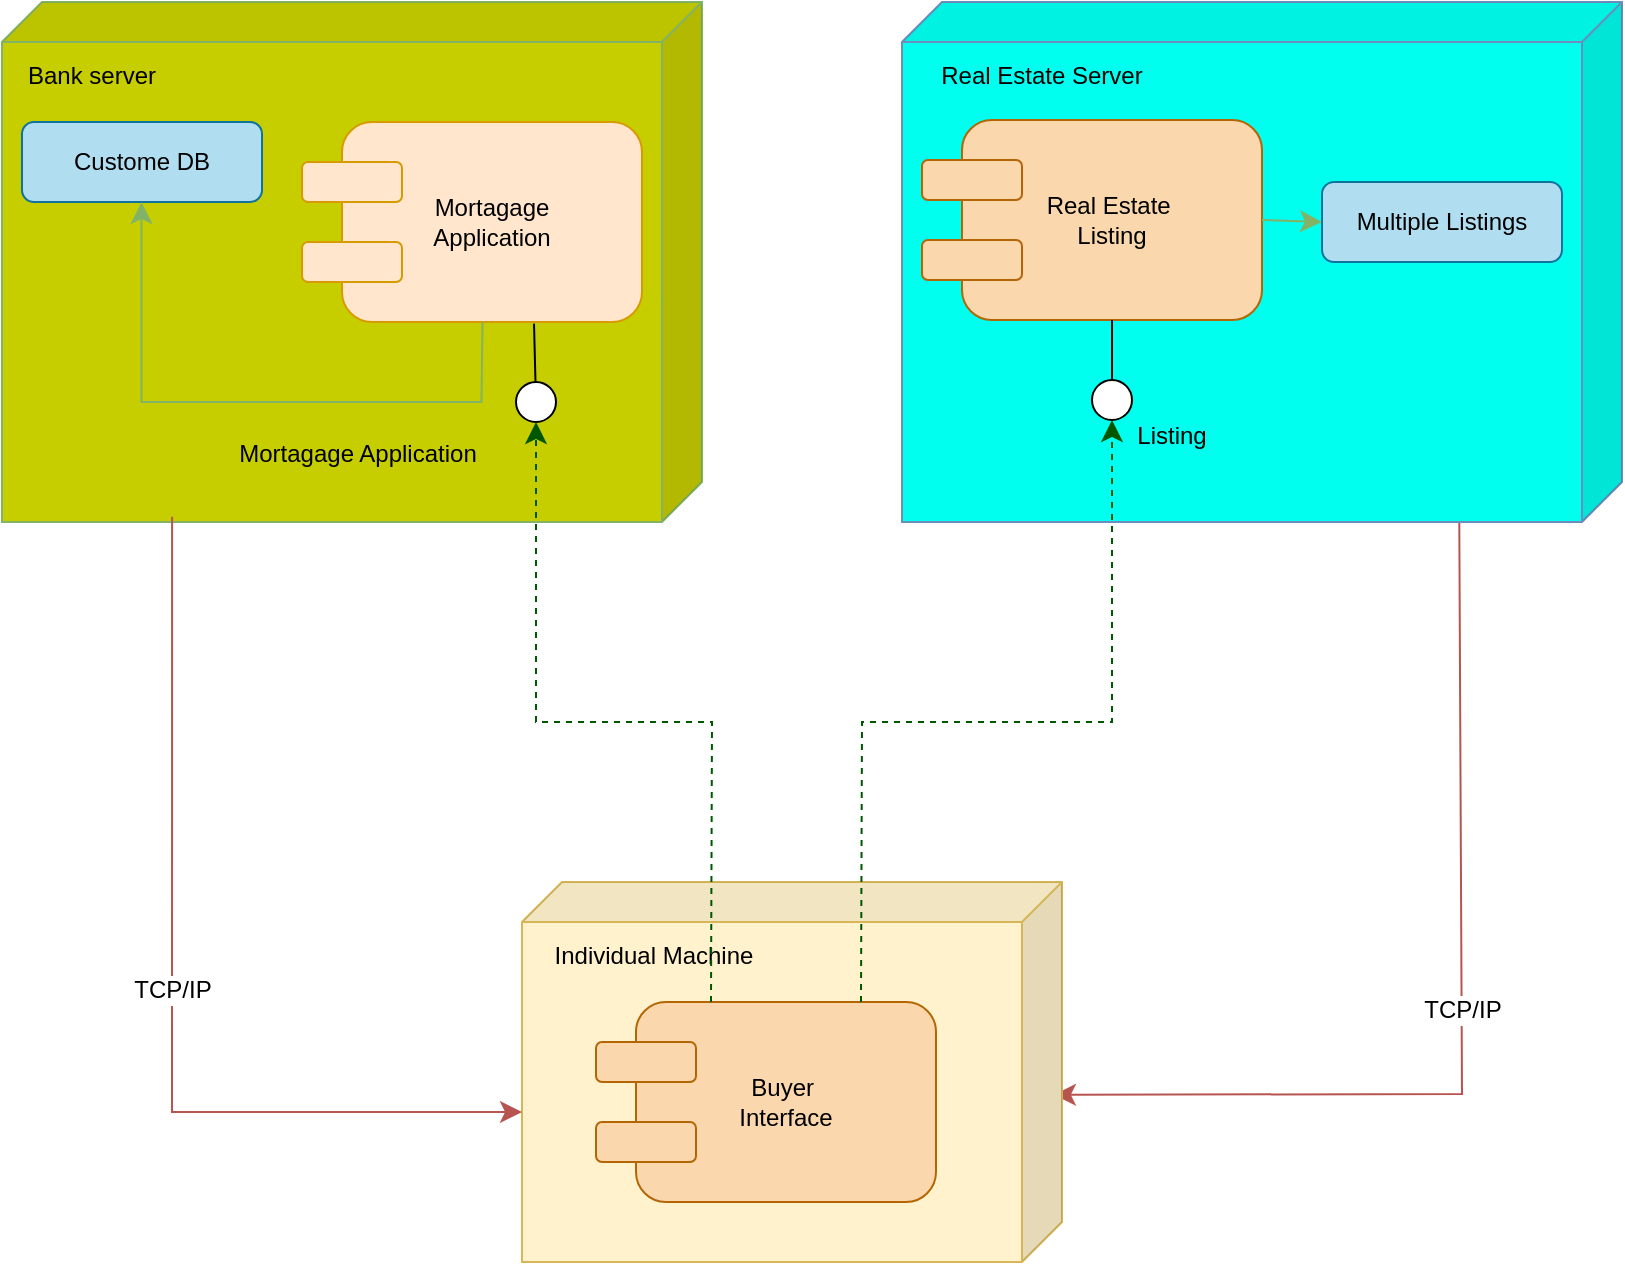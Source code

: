 <mxfile version="24.8.0">
  <diagram name="Pàgina-1" id="MEiirFPaPkVt4ob9OPDf">
    <mxGraphModel grid="1" page="1" gridSize="10" guides="1" tooltips="1" connect="1" arrows="1" fold="1" pageScale="1" pageWidth="827" pageHeight="1169" math="0" shadow="0">
      <root>
        <mxCell id="0" />
        <mxCell id="1" parent="0" />
        <mxCell id="Ml6cNZUiSg_ovP3KAlp7-1" value="" style="endArrow=classic;html=1;rounded=0;fontSize=12;startSize=8;endSize=8;exitX=0.226;exitY=0.993;exitDx=0;exitDy=0;exitPerimeter=0;entryX=0.015;entryY=0.56;entryDx=0;entryDy=0;entryPerimeter=0;fillColor=#f8cecc;strokeColor=#b85450;" edge="1" parent="1" source="Ml6cNZUiSg_ovP3KAlp7-11" target="Ml6cNZUiSg_ovP3KAlp7-20">
          <mxGeometry relative="1" as="geometry">
            <mxPoint x="760" y="530" as="sourcePoint" />
            <mxPoint x="860" y="530" as="targetPoint" />
            <Array as="points">
              <mxPoint x="760" y="636" />
            </Array>
          </mxGeometry>
        </mxCell>
        <mxCell id="Ml6cNZUiSg_ovP3KAlp7-2" value="TCP/IP" style="edgeLabel;resizable=0;html=1;fontSize=12;;align=center;verticalAlign=middle;" connectable="0" vertex="1" parent="Ml6cNZUiSg_ovP3KAlp7-1">
          <mxGeometry relative="1" as="geometry" />
        </mxCell>
        <mxCell id="Ml6cNZUiSg_ovP3KAlp7-3" value="" style="shape=cube;whiteSpace=wrap;html=1;boundedLbl=1;backgroundOutline=1;darkOpacity=0.05;darkOpacity2=0.1;direction=east;flipH=1;fillColor=#c6ce00;strokeColor=#82b366;" vertex="1" parent="1">
          <mxGeometry x="30" y="90" width="350" height="260" as="geometry" />
        </mxCell>
        <mxCell id="Ml6cNZUiSg_ovP3KAlp7-4" value="&lt;span style=&quot;font-size: 12px;&quot;&gt;Bank server&lt;/span&gt;" style="text;html=1;align=center;verticalAlign=middle;whiteSpace=wrap;rounded=0;fontSize=16;" vertex="1" parent="1">
          <mxGeometry x="40" y="110" width="70" height="30" as="geometry" />
        </mxCell>
        <mxCell id="Ml6cNZUiSg_ovP3KAlp7-5" value="Custome DB" style="rounded=1;whiteSpace=wrap;html=1;fillColor=#b1ddf0;strokeColor=#10739e;" vertex="1" parent="1">
          <mxGeometry x="40" y="150" width="120" height="40" as="geometry" />
        </mxCell>
        <mxCell id="Ml6cNZUiSg_ovP3KAlp7-6" value="Mortagage&lt;div&gt;Application&lt;/div&gt;" style="rounded=1;whiteSpace=wrap;html=1;fillColor=#ffe6cc;strokeColor=#d79b00;" vertex="1" parent="1">
          <mxGeometry x="200" y="150" width="150" height="100" as="geometry" />
        </mxCell>
        <mxCell id="Ml6cNZUiSg_ovP3KAlp7-7" value="" style="rounded=1;whiteSpace=wrap;html=1;fillColor=#ffe6cc;strokeColor=#d79b00;" vertex="1" parent="1">
          <mxGeometry x="180" y="170" width="50" height="20" as="geometry" />
        </mxCell>
        <mxCell id="Ml6cNZUiSg_ovP3KAlp7-8" value="" style="rounded=1;whiteSpace=wrap;html=1;fillColor=#ffe6cc;strokeColor=#d79b00;" vertex="1" parent="1">
          <mxGeometry x="180" y="210" width="50" height="20" as="geometry" />
        </mxCell>
        <mxCell id="Ml6cNZUiSg_ovP3KAlp7-9" value="" style="endArrow=classic;html=1;rounded=0;fontSize=12;startSize=8;endSize=8;entryX=0.5;entryY=1;entryDx=0;entryDy=0;exitX=0.25;exitY=1;exitDx=0;exitDy=0;fillColor=#d5e8d4;strokeColor=#82b366;gradientColor=#97d077;" edge="1" parent="1">
          <mxGeometry width="50" height="50" relative="1" as="geometry">
            <mxPoint x="270.25" y="250" as="sourcePoint" />
            <mxPoint x="99.75" y="190" as="targetPoint" />
            <Array as="points">
              <mxPoint x="269.75" y="290" />
              <mxPoint x="99.75" y="290" />
            </Array>
          </mxGeometry>
        </mxCell>
        <mxCell id="Ml6cNZUiSg_ovP3KAlp7-10" value="" style="ellipse;whiteSpace=wrap;html=1;aspect=fixed;strokeWidth=1;" vertex="1" parent="1">
          <mxGeometry x="287" y="280" width="20" height="20" as="geometry" />
        </mxCell>
        <mxCell id="Ml6cNZUiSg_ovP3KAlp7-11" value="" style="shape=cube;whiteSpace=wrap;html=1;boundedLbl=1;backgroundOutline=1;darkOpacity=0.05;darkOpacity2=0.1;direction=east;flipH=1;fillColor=#00ffee;strokeColor=#6c8ebf;" vertex="1" parent="1">
          <mxGeometry x="480" y="90" width="360" height="260" as="geometry" />
        </mxCell>
        <mxCell id="Ml6cNZUiSg_ovP3KAlp7-12" value="&lt;span style=&quot;font-size: 12px;&quot;&gt;Real Estate Server&lt;/span&gt;" style="text;html=1;align=center;verticalAlign=middle;whiteSpace=wrap;rounded=0;fontSize=16;" vertex="1" parent="1">
          <mxGeometry x="490" y="110" width="120" height="30" as="geometry" />
        </mxCell>
        <mxCell id="Ml6cNZUiSg_ovP3KAlp7-13" value="Multiple Listings" style="rounded=1;whiteSpace=wrap;html=1;fillColor=#b1ddf0;strokeColor=#10739e;" vertex="1" parent="1">
          <mxGeometry x="690" y="180" width="120" height="40" as="geometry" />
        </mxCell>
        <mxCell id="Ml6cNZUiSg_ovP3KAlp7-14" value="Real Estate&amp;nbsp;&lt;div&gt;Listing&lt;/div&gt;" style="rounded=1;whiteSpace=wrap;html=1;fillColor=#fad7ac;strokeColor=#b46504;" vertex="1" parent="1">
          <mxGeometry x="510" y="149" width="150" height="100" as="geometry" />
        </mxCell>
        <mxCell id="Ml6cNZUiSg_ovP3KAlp7-15" value="" style="rounded=1;whiteSpace=wrap;html=1;fillColor=#fad7ac;strokeColor=#b46504;" vertex="1" parent="1">
          <mxGeometry x="490" y="169" width="50" height="20" as="geometry" />
        </mxCell>
        <mxCell id="Ml6cNZUiSg_ovP3KAlp7-16" value="" style="rounded=1;whiteSpace=wrap;html=1;fillColor=#fad7ac;strokeColor=#b46504;" vertex="1" parent="1">
          <mxGeometry x="490" y="209" width="50" height="20" as="geometry" />
        </mxCell>
        <mxCell id="Ml6cNZUiSg_ovP3KAlp7-17" value="" style="endArrow=none;html=1;rounded=0;fontSize=12;startSize=8;endSize=8;curved=1;" edge="1" parent="1">
          <mxGeometry width="50" height="50" relative="1" as="geometry">
            <mxPoint x="585" y="279" as="sourcePoint" />
            <mxPoint x="585" y="249" as="targetPoint" />
          </mxGeometry>
        </mxCell>
        <mxCell id="Ml6cNZUiSg_ovP3KAlp7-18" value="" style="ellipse;whiteSpace=wrap;html=1;aspect=fixed;strokeWidth=1;" vertex="1" parent="1">
          <mxGeometry x="575" y="279" width="20" height="20" as="geometry" />
        </mxCell>
        <mxCell id="Ml6cNZUiSg_ovP3KAlp7-19" value="" style="endArrow=classic;html=1;rounded=0;fontSize=12;startSize=8;endSize=8;curved=1;exitX=1;exitY=0.5;exitDx=0;exitDy=0;fillColor=#d5e8d4;strokeColor=#82b366;" edge="1" parent="1" source="Ml6cNZUiSg_ovP3KAlp7-14">
          <mxGeometry width="50" height="50" relative="1" as="geometry">
            <mxPoint x="710" y="270" as="sourcePoint" />
            <mxPoint x="690" y="200" as="targetPoint" />
          </mxGeometry>
        </mxCell>
        <mxCell id="Ml6cNZUiSg_ovP3KAlp7-20" value="" style="shape=cube;whiteSpace=wrap;html=1;boundedLbl=1;backgroundOutline=1;darkOpacity=0.05;darkOpacity2=0.1;direction=east;flipH=1;fillColor=#fff2cc;strokeColor=#d6b656;" vertex="1" parent="1">
          <mxGeometry x="290" y="530" width="270" height="190" as="geometry" />
        </mxCell>
        <mxCell id="Ml6cNZUiSg_ovP3KAlp7-21" value="&lt;span style=&quot;font-size: 12px;&quot;&gt;Individual Machine&lt;/span&gt;" style="text;html=1;align=center;verticalAlign=middle;whiteSpace=wrap;rounded=0;fontSize=16;" vertex="1" parent="1">
          <mxGeometry x="296" y="550" width="120" height="30" as="geometry" />
        </mxCell>
        <mxCell id="Ml6cNZUiSg_ovP3KAlp7-22" value="Buyer&amp;nbsp;&lt;div&gt;Interface&lt;/div&gt;" style="rounded=1;whiteSpace=wrap;html=1;fillColor=#fad7ac;strokeColor=#b46504;" vertex="1" parent="1">
          <mxGeometry x="347" y="590" width="150" height="100" as="geometry" />
        </mxCell>
        <mxCell id="Ml6cNZUiSg_ovP3KAlp7-23" value="" style="rounded=1;whiteSpace=wrap;html=1;fillColor=#fad7ac;strokeColor=#b46504;" vertex="1" parent="1">
          <mxGeometry x="327" y="610" width="50" height="20" as="geometry" />
        </mxCell>
        <mxCell id="Ml6cNZUiSg_ovP3KAlp7-24" value="" style="rounded=1;whiteSpace=wrap;html=1;fillColor=#fad7ac;strokeColor=#b46504;" vertex="1" parent="1">
          <mxGeometry x="327" y="650" width="50" height="20" as="geometry" />
        </mxCell>
        <mxCell id="Ml6cNZUiSg_ovP3KAlp7-25" value="&lt;span style=&quot;font-size: 12px;&quot;&gt;Mortagage Application&lt;/span&gt;" style="text;html=1;align=center;verticalAlign=middle;whiteSpace=wrap;rounded=0;fontSize=16;" vertex="1" parent="1">
          <mxGeometry x="143" y="299" width="130" height="30" as="geometry" />
        </mxCell>
        <mxCell id="Ml6cNZUiSg_ovP3KAlp7-26" value="&lt;span style=&quot;font-size: 12px;&quot;&gt;Listing&lt;/span&gt;" style="text;html=1;align=center;verticalAlign=middle;whiteSpace=wrap;rounded=0;fontSize=16;" vertex="1" parent="1">
          <mxGeometry x="595" y="290" width="40" height="30" as="geometry" />
        </mxCell>
        <mxCell id="Ml6cNZUiSg_ovP3KAlp7-27" value="" style="endArrow=classic;html=1;rounded=0;fontSize=12;startSize=8;endSize=8;entryX=0.5;entryY=1;entryDx=0;entryDy=0;exitX=0.25;exitY=0;exitDx=0;exitDy=0;fillColor=#008a00;strokeColor=#005700;dashed=1;" edge="1" parent="1" source="Ml6cNZUiSg_ovP3KAlp7-22" target="Ml6cNZUiSg_ovP3KAlp7-10">
          <mxGeometry width="50" height="50" relative="1" as="geometry">
            <mxPoint x="370" y="460" as="sourcePoint" />
            <mxPoint x="420" y="410" as="targetPoint" />
            <Array as="points">
              <mxPoint x="385" y="450" />
              <mxPoint x="297" y="450" />
            </Array>
          </mxGeometry>
        </mxCell>
        <mxCell id="Ml6cNZUiSg_ovP3KAlp7-28" value="" style="endArrow=classic;html=1;rounded=0;fontSize=12;startSize=8;endSize=8;entryX=0.5;entryY=1;entryDx=0;entryDy=0;exitX=0.75;exitY=0;exitDx=0;exitDy=0;fillColor=#008a00;strokeColor=#005700;dashed=1;" edge="1" parent="1" source="Ml6cNZUiSg_ovP3KAlp7-22" target="Ml6cNZUiSg_ovP3KAlp7-18">
          <mxGeometry width="50" height="50" relative="1" as="geometry">
            <mxPoint x="540" y="470" as="sourcePoint" />
            <mxPoint x="640" y="460" as="targetPoint" />
            <Array as="points">
              <mxPoint x="460" y="450" />
              <mxPoint x="520" y="450" />
              <mxPoint x="585" y="450" />
            </Array>
          </mxGeometry>
        </mxCell>
        <mxCell id="Ml6cNZUiSg_ovP3KAlp7-29" value="" style="endArrow=classic;html=1;rounded=0;fontSize=12;startSize=8;endSize=8;entryX=0;entryY=0;entryDx=270;entryDy=115;entryPerimeter=0;exitX=0.757;exitY=0.99;exitDx=0;exitDy=0;exitPerimeter=0;fillColor=#f8cecc;strokeColor=#b85450;" edge="1" parent="1" source="Ml6cNZUiSg_ovP3KAlp7-3" target="Ml6cNZUiSg_ovP3KAlp7-20">
          <mxGeometry relative="1" as="geometry">
            <mxPoint x="50" y="450" as="sourcePoint" />
            <mxPoint x="150" y="450" as="targetPoint" />
            <Array as="points">
              <mxPoint x="115" y="645" />
            </Array>
          </mxGeometry>
        </mxCell>
        <mxCell id="Ml6cNZUiSg_ovP3KAlp7-30" value="TCP/IP" style="edgeLabel;resizable=0;html=1;fontSize=12;;align=center;verticalAlign=middle;" connectable="0" vertex="1" parent="Ml6cNZUiSg_ovP3KAlp7-29">
          <mxGeometry relative="1" as="geometry" />
        </mxCell>
        <mxCell id="Ml6cNZUiSg_ovP3KAlp7-31" value="" style="endArrow=none;html=1;rounded=0;entryX=0.64;entryY=1.008;entryDx=0;entryDy=0;entryPerimeter=0;" edge="1" parent="1" source="Ml6cNZUiSg_ovP3KAlp7-10" target="Ml6cNZUiSg_ovP3KAlp7-6">
          <mxGeometry width="50" height="50" relative="1" as="geometry">
            <mxPoint x="400" y="390" as="sourcePoint" />
            <mxPoint x="450" y="340" as="targetPoint" />
          </mxGeometry>
        </mxCell>
      </root>
    </mxGraphModel>
  </diagram>
</mxfile>
